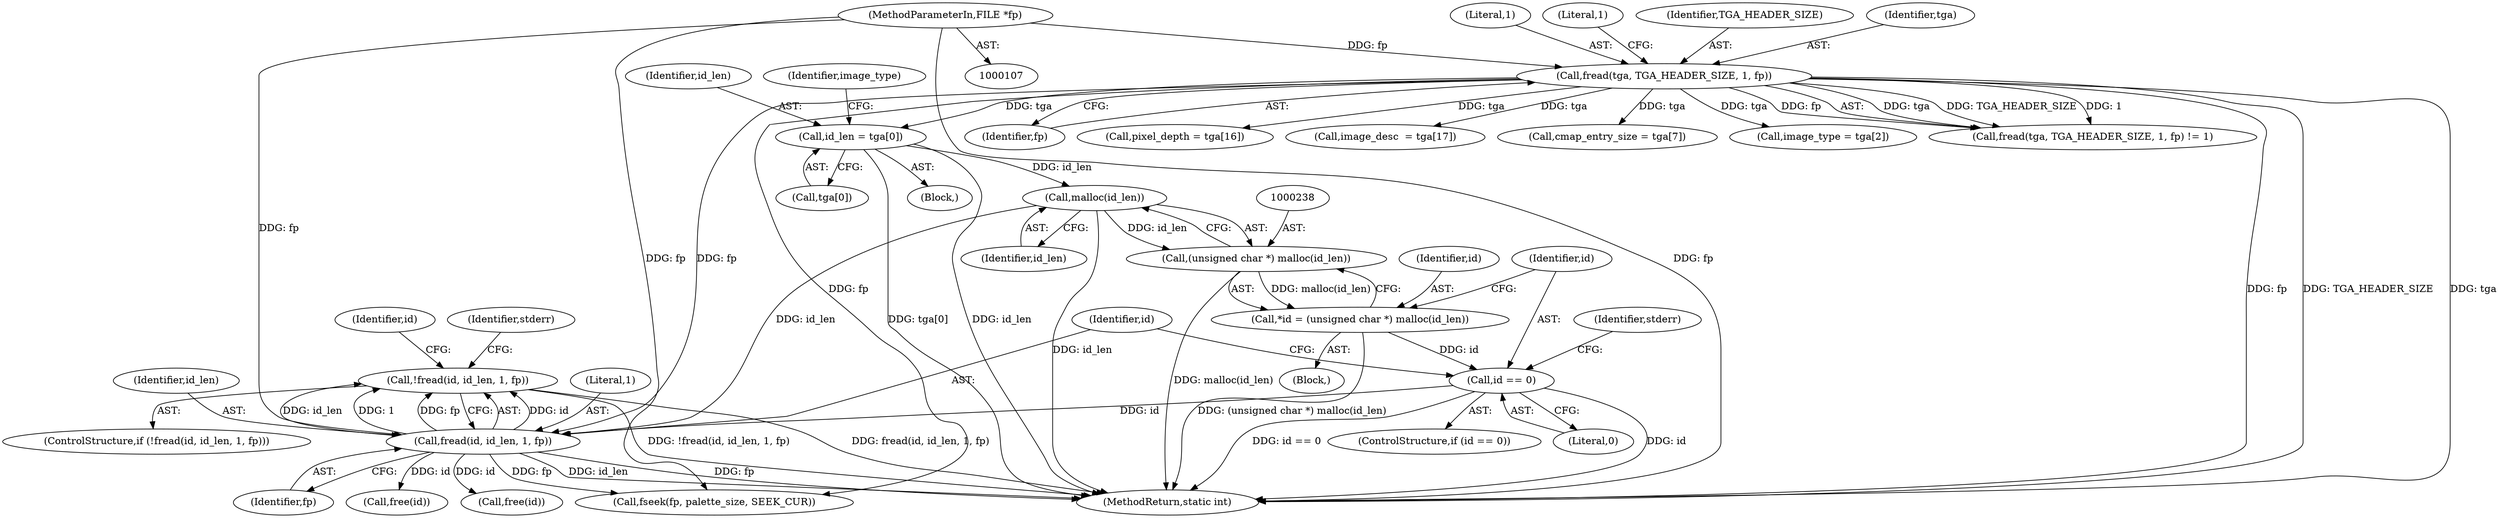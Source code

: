 digraph "0_openjpeg_2cd30c2b06ce332dede81cccad8b334cde997281_0@API" {
"1000252" [label="(Call,!fread(id, id_len, 1, fp))"];
"1000253" [label="(Call,fread(id, id_len, 1, fp))"];
"1000242" [label="(Call,id == 0)"];
"1000235" [label="(Call,*id = (unsigned char *) malloc(id_len))"];
"1000237" [label="(Call,(unsigned char *) malloc(id_len))"];
"1000239" [label="(Call,malloc(id_len))"];
"1000153" [label="(Call,id_len = tga[0])"];
"1000141" [label="(Call,fread(tga, TGA_HEADER_SIZE, 1, fp))"];
"1000108" [label="(MethodParameterIn,FILE *fp)"];
"1000252" [label="(Call,!fread(id, id_len, 1, fp))"];
"1000283" [label="(Call,fseek(fp, palette_size, SEEK_CUR))"];
"1000289" [label="(MethodReturn,static int)"];
"1000141" [label="(Call,fread(tga, TGA_HEADER_SIZE, 1, fp))"];
"1000253" [label="(Call,fread(id, id_len, 1, fp))"];
"1000153" [label="(Call,id_len = tga[0])"];
"1000146" [label="(Literal,1)"];
"1000208" [label="(Call,image_desc  = tga[17])"];
"1000233" [label="(Block,)"];
"1000254" [label="(Identifier,id)"];
"1000241" [label="(ControlStructure,if (id == 0))"];
"1000243" [label="(Identifier,id)"];
"1000266" [label="(Call,free(id))"];
"1000242" [label="(Call,id == 0)"];
"1000257" [label="(Identifier,fp)"];
"1000159" [label="(Identifier,image_type)"];
"1000262" [label="(Call,free(id))"];
"1000255" [label="(Identifier,id_len)"];
"1000170" [label="(Call,cmap_entry_size = tga[7])"];
"1000143" [label="(Identifier,TGA_HEADER_SIZE)"];
"1000260" [label="(Identifier,stderr)"];
"1000247" [label="(Identifier,stderr)"];
"1000267" [label="(Identifier,id)"];
"1000155" [label="(Call,tga[0])"];
"1000158" [label="(Call,image_type = tga[2])"];
"1000256" [label="(Literal,1)"];
"1000113" [label="(Block,)"];
"1000237" [label="(Call,(unsigned char *) malloc(id_len))"];
"1000240" [label="(Identifier,id_len)"];
"1000154" [label="(Identifier,id_len)"];
"1000108" [label="(MethodParameterIn,FILE *fp)"];
"1000140" [label="(Call,fread(tga, TGA_HEADER_SIZE, 1, fp) != 1)"];
"1000236" [label="(Identifier,id)"];
"1000145" [label="(Identifier,fp)"];
"1000142" [label="(Identifier,tga)"];
"1000244" [label="(Literal,0)"];
"1000239" [label="(Call,malloc(id_len))"];
"1000251" [label="(ControlStructure,if (!fread(id, id_len, 1, fp)))"];
"1000235" [label="(Call,*id = (unsigned char *) malloc(id_len))"];
"1000203" [label="(Call,pixel_depth = tga[16])"];
"1000144" [label="(Literal,1)"];
"1000252" -> "1000251"  [label="AST: "];
"1000252" -> "1000253"  [label="CFG: "];
"1000253" -> "1000252"  [label="AST: "];
"1000260" -> "1000252"  [label="CFG: "];
"1000267" -> "1000252"  [label="CFG: "];
"1000252" -> "1000289"  [label="DDG: fread(id, id_len, 1, fp)"];
"1000252" -> "1000289"  [label="DDG: !fread(id, id_len, 1, fp)"];
"1000253" -> "1000252"  [label="DDG: id"];
"1000253" -> "1000252"  [label="DDG: id_len"];
"1000253" -> "1000252"  [label="DDG: 1"];
"1000253" -> "1000252"  [label="DDG: fp"];
"1000253" -> "1000257"  [label="CFG: "];
"1000254" -> "1000253"  [label="AST: "];
"1000255" -> "1000253"  [label="AST: "];
"1000256" -> "1000253"  [label="AST: "];
"1000257" -> "1000253"  [label="AST: "];
"1000253" -> "1000289"  [label="DDG: id_len"];
"1000253" -> "1000289"  [label="DDG: fp"];
"1000242" -> "1000253"  [label="DDG: id"];
"1000239" -> "1000253"  [label="DDG: id_len"];
"1000141" -> "1000253"  [label="DDG: fp"];
"1000108" -> "1000253"  [label="DDG: fp"];
"1000253" -> "1000262"  [label="DDG: id"];
"1000253" -> "1000266"  [label="DDG: id"];
"1000253" -> "1000283"  [label="DDG: fp"];
"1000242" -> "1000241"  [label="AST: "];
"1000242" -> "1000244"  [label="CFG: "];
"1000243" -> "1000242"  [label="AST: "];
"1000244" -> "1000242"  [label="AST: "];
"1000247" -> "1000242"  [label="CFG: "];
"1000254" -> "1000242"  [label="CFG: "];
"1000242" -> "1000289"  [label="DDG: id == 0"];
"1000242" -> "1000289"  [label="DDG: id"];
"1000235" -> "1000242"  [label="DDG: id"];
"1000235" -> "1000233"  [label="AST: "];
"1000235" -> "1000237"  [label="CFG: "];
"1000236" -> "1000235"  [label="AST: "];
"1000237" -> "1000235"  [label="AST: "];
"1000243" -> "1000235"  [label="CFG: "];
"1000235" -> "1000289"  [label="DDG: (unsigned char *) malloc(id_len)"];
"1000237" -> "1000235"  [label="DDG: malloc(id_len)"];
"1000237" -> "1000239"  [label="CFG: "];
"1000238" -> "1000237"  [label="AST: "];
"1000239" -> "1000237"  [label="AST: "];
"1000237" -> "1000289"  [label="DDG: malloc(id_len)"];
"1000239" -> "1000237"  [label="DDG: id_len"];
"1000239" -> "1000240"  [label="CFG: "];
"1000240" -> "1000239"  [label="AST: "];
"1000239" -> "1000289"  [label="DDG: id_len"];
"1000153" -> "1000239"  [label="DDG: id_len"];
"1000153" -> "1000113"  [label="AST: "];
"1000153" -> "1000155"  [label="CFG: "];
"1000154" -> "1000153"  [label="AST: "];
"1000155" -> "1000153"  [label="AST: "];
"1000159" -> "1000153"  [label="CFG: "];
"1000153" -> "1000289"  [label="DDG: tga[0]"];
"1000153" -> "1000289"  [label="DDG: id_len"];
"1000141" -> "1000153"  [label="DDG: tga"];
"1000141" -> "1000140"  [label="AST: "];
"1000141" -> "1000145"  [label="CFG: "];
"1000142" -> "1000141"  [label="AST: "];
"1000143" -> "1000141"  [label="AST: "];
"1000144" -> "1000141"  [label="AST: "];
"1000145" -> "1000141"  [label="AST: "];
"1000146" -> "1000141"  [label="CFG: "];
"1000141" -> "1000289"  [label="DDG: tga"];
"1000141" -> "1000289"  [label="DDG: fp"];
"1000141" -> "1000289"  [label="DDG: TGA_HEADER_SIZE"];
"1000141" -> "1000140"  [label="DDG: tga"];
"1000141" -> "1000140"  [label="DDG: TGA_HEADER_SIZE"];
"1000141" -> "1000140"  [label="DDG: 1"];
"1000141" -> "1000140"  [label="DDG: fp"];
"1000108" -> "1000141"  [label="DDG: fp"];
"1000141" -> "1000158"  [label="DDG: tga"];
"1000141" -> "1000170"  [label="DDG: tga"];
"1000141" -> "1000203"  [label="DDG: tga"];
"1000141" -> "1000208"  [label="DDG: tga"];
"1000141" -> "1000283"  [label="DDG: fp"];
"1000108" -> "1000107"  [label="AST: "];
"1000108" -> "1000289"  [label="DDG: fp"];
"1000108" -> "1000283"  [label="DDG: fp"];
}
